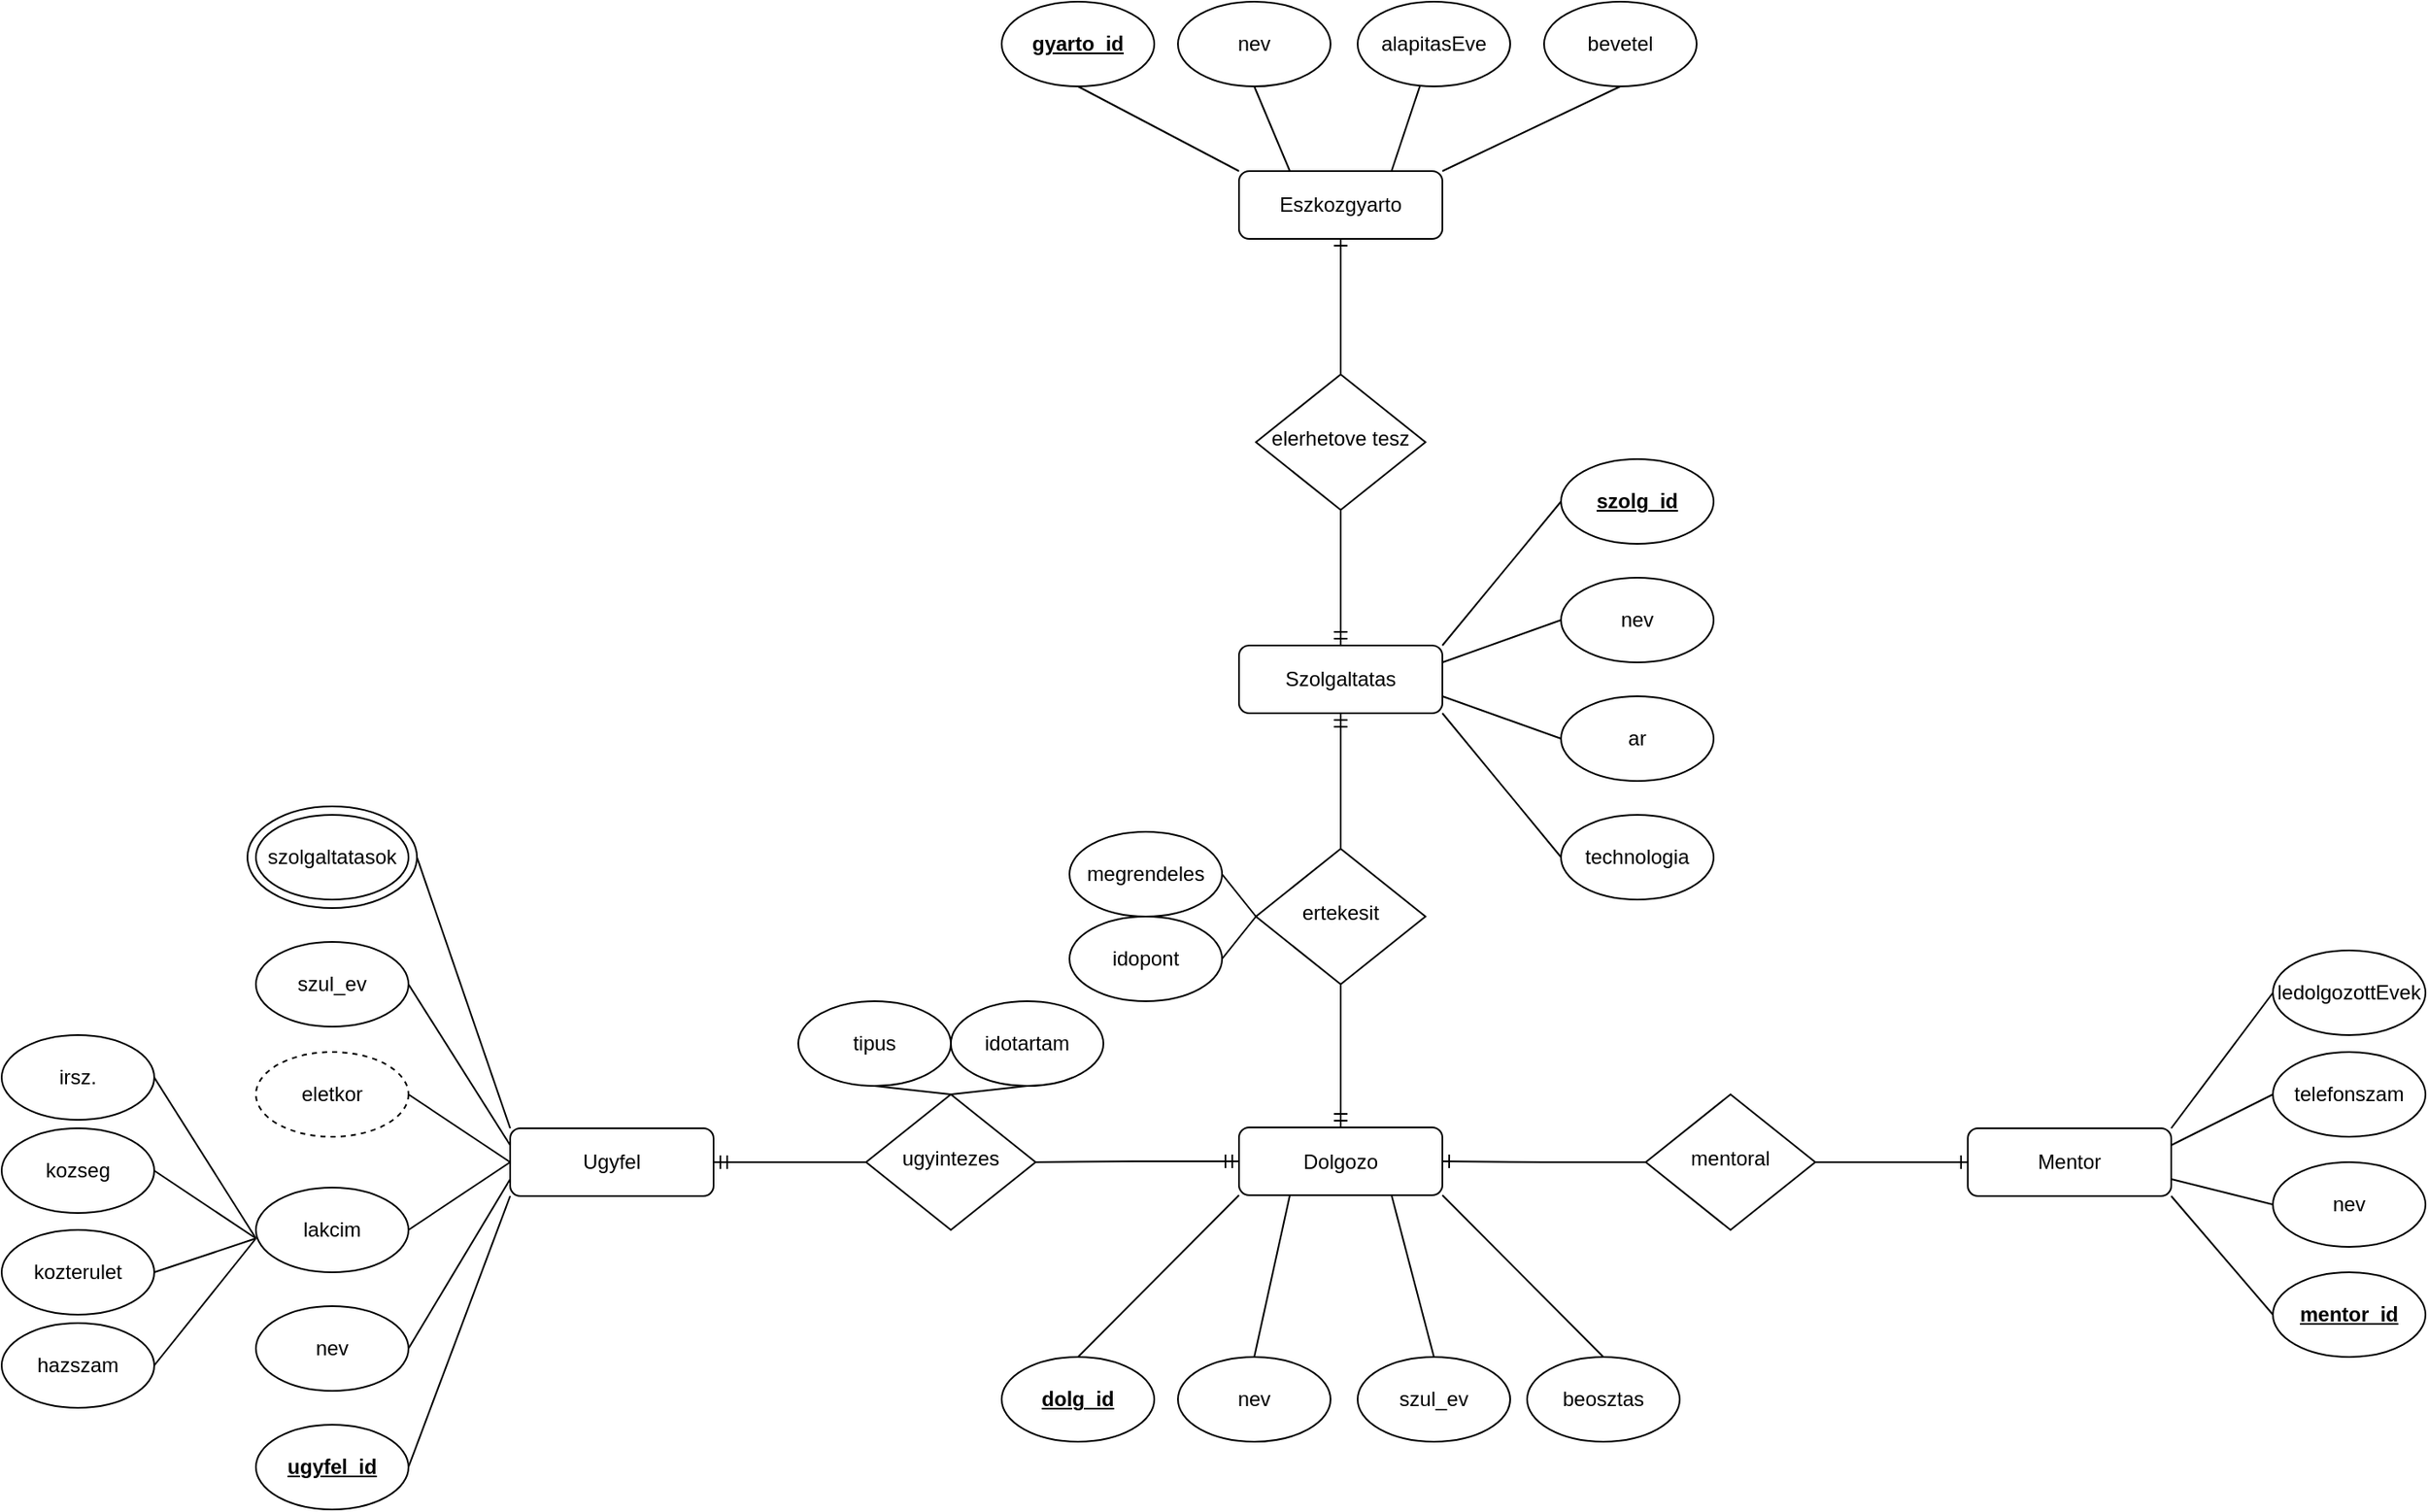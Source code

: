 <mxfile version="25.0.3">
  <diagram id="C5RBs43oDa-KdzZeNtuy" name="Page-1">
    <mxGraphModel dx="2514" dy="2054" grid="1" gridSize="10" guides="1" tooltips="1" connect="1" arrows="1" fold="1" page="1" pageScale="1" pageWidth="827" pageHeight="1169" math="0" shadow="0">
      <root>
        <mxCell id="WIyWlLk6GJQsqaUBKTNV-0" />
        <mxCell id="WIyWlLk6GJQsqaUBKTNV-1" parent="WIyWlLk6GJQsqaUBKTNV-0" />
        <mxCell id="cGArzZf6l7HYYYU6c4xr-15" style="edgeStyle=orthogonalEdgeStyle;rounded=0;orthogonalLoop=1;jettySize=auto;html=1;entryX=0.5;entryY=0;entryDx=0;entryDy=0;endArrow=ERmandOne;endFill=0;" edge="1" parent="WIyWlLk6GJQsqaUBKTNV-1" source="WIyWlLk6GJQsqaUBKTNV-6" target="cGArzZf6l7HYYYU6c4xr-0">
          <mxGeometry relative="1" as="geometry" />
        </mxCell>
        <mxCell id="WIyWlLk6GJQsqaUBKTNV-6" value="elerhetove tesz" style="rhombus;whiteSpace=wrap;html=1;shadow=0;fontFamily=Helvetica;fontSize=12;align=center;strokeWidth=1;spacing=6;spacingTop=-4;" parent="WIyWlLk6GJQsqaUBKTNV-1" vertex="1">
          <mxGeometry x="370" y="120" width="100" height="80" as="geometry" />
        </mxCell>
        <mxCell id="cGArzZf6l7HYYYU6c4xr-14" style="edgeStyle=orthogonalEdgeStyle;rounded=0;orthogonalLoop=1;jettySize=auto;html=1;entryX=0.5;entryY=0;entryDx=0;entryDy=0;startArrow=ERone;startFill=0;endArrow=none;endFill=0;" edge="1" parent="WIyWlLk6GJQsqaUBKTNV-1" source="WIyWlLk6GJQsqaUBKTNV-7" target="WIyWlLk6GJQsqaUBKTNV-6">
          <mxGeometry relative="1" as="geometry" />
        </mxCell>
        <mxCell id="WIyWlLk6GJQsqaUBKTNV-7" value="Eszkozgyarto" style="rounded=1;whiteSpace=wrap;html=1;fontSize=12;glass=0;strokeWidth=1;shadow=0;" parent="WIyWlLk6GJQsqaUBKTNV-1" vertex="1">
          <mxGeometry x="360" width="120" height="40" as="geometry" />
        </mxCell>
        <mxCell id="cGArzZf6l7HYYYU6c4xr-17" style="edgeStyle=orthogonalEdgeStyle;rounded=0;orthogonalLoop=1;jettySize=auto;html=1;entryX=0.5;entryY=0;entryDx=0;entryDy=0;endArrow=ERmandOne;endFill=0;" edge="1" parent="WIyWlLk6GJQsqaUBKTNV-1" source="WIyWlLk6GJQsqaUBKTNV-10" target="WIyWlLk6GJQsqaUBKTNV-11">
          <mxGeometry relative="1" as="geometry" />
        </mxCell>
        <mxCell id="WIyWlLk6GJQsqaUBKTNV-10" value="ertekesit" style="rhombus;whiteSpace=wrap;html=1;shadow=0;fontFamily=Helvetica;fontSize=12;align=center;strokeWidth=1;spacing=6;spacingTop=-4;" parent="WIyWlLk6GJQsqaUBKTNV-1" vertex="1">
          <mxGeometry x="370" y="400" width="100" height="80" as="geometry" />
        </mxCell>
        <mxCell id="cGArzZf6l7HYYYU6c4xr-18" style="edgeStyle=orthogonalEdgeStyle;rounded=0;orthogonalLoop=1;jettySize=auto;html=1;entryX=1;entryY=0.5;entryDx=0;entryDy=0;endArrow=ERone;endFill=0;exitX=0;exitY=0.5;exitDx=0;exitDy=0;" edge="1" parent="WIyWlLk6GJQsqaUBKTNV-1" source="cGArzZf6l7HYYYU6c4xr-2" target="WIyWlLk6GJQsqaUBKTNV-11">
          <mxGeometry relative="1" as="geometry">
            <mxPoint x="510" y="510" as="sourcePoint" />
            <mxPoint x="600" y="510.5" as="targetPoint" />
          </mxGeometry>
        </mxCell>
        <mxCell id="cGArzZf6l7HYYYU6c4xr-22" style="edgeStyle=orthogonalEdgeStyle;rounded=0;orthogonalLoop=1;jettySize=auto;html=1;entryX=1;entryY=0.5;entryDx=0;entryDy=0;endArrow=none;endFill=0;startArrow=ERmandOne;startFill=0;" edge="1" parent="WIyWlLk6GJQsqaUBKTNV-1" source="WIyWlLk6GJQsqaUBKTNV-11" target="cGArzZf6l7HYYYU6c4xr-3">
          <mxGeometry relative="1" as="geometry" />
        </mxCell>
        <mxCell id="WIyWlLk6GJQsqaUBKTNV-11" value="Dolgozo" style="rounded=1;whiteSpace=wrap;html=1;fontSize=12;glass=0;strokeWidth=1;shadow=0;" parent="WIyWlLk6GJQsqaUBKTNV-1" vertex="1">
          <mxGeometry x="360" y="564.5" width="120" height="40" as="geometry" />
        </mxCell>
        <mxCell id="WIyWlLk6GJQsqaUBKTNV-12" value="Mentor" style="rounded=1;whiteSpace=wrap;html=1;fontSize=12;glass=0;strokeWidth=1;shadow=0;" parent="WIyWlLk6GJQsqaUBKTNV-1" vertex="1">
          <mxGeometry x="790" y="565" width="120" height="40" as="geometry" />
        </mxCell>
        <mxCell id="cGArzZf6l7HYYYU6c4xr-16" style="edgeStyle=orthogonalEdgeStyle;rounded=0;orthogonalLoop=1;jettySize=auto;html=1;entryX=0.5;entryY=0;entryDx=0;entryDy=0;endArrow=none;endFill=0;startArrow=ERmandOne;startFill=0;" edge="1" parent="WIyWlLk6GJQsqaUBKTNV-1" source="cGArzZf6l7HYYYU6c4xr-0" target="WIyWlLk6GJQsqaUBKTNV-10">
          <mxGeometry relative="1" as="geometry" />
        </mxCell>
        <mxCell id="cGArzZf6l7HYYYU6c4xr-28" style="rounded=0;orthogonalLoop=1;jettySize=auto;html=1;exitX=1;exitY=0;exitDx=0;exitDy=0;entryX=0;entryY=0.5;entryDx=0;entryDy=0;endArrow=none;endFill=0;" edge="1" parent="WIyWlLk6GJQsqaUBKTNV-1" source="cGArzZf6l7HYYYU6c4xr-0" target="cGArzZf6l7HYYYU6c4xr-24">
          <mxGeometry relative="1" as="geometry" />
        </mxCell>
        <mxCell id="cGArzZf6l7HYYYU6c4xr-29" style="rounded=0;orthogonalLoop=1;jettySize=auto;html=1;exitX=1;exitY=1;exitDx=0;exitDy=0;entryX=0;entryY=0.5;entryDx=0;entryDy=0;endArrow=none;endFill=0;" edge="1" parent="WIyWlLk6GJQsqaUBKTNV-1" source="cGArzZf6l7HYYYU6c4xr-0" target="cGArzZf6l7HYYYU6c4xr-26">
          <mxGeometry relative="1" as="geometry" />
        </mxCell>
        <mxCell id="cGArzZf6l7HYYYU6c4xr-0" value="Szolgaltatas" style="rounded=1;whiteSpace=wrap;html=1;fontSize=12;glass=0;strokeWidth=1;shadow=0;" vertex="1" parent="WIyWlLk6GJQsqaUBKTNV-1">
          <mxGeometry x="360" y="280" width="120" height="40" as="geometry" />
        </mxCell>
        <mxCell id="cGArzZf6l7HYYYU6c4xr-1" value="Ugyfel" style="rounded=1;whiteSpace=wrap;html=1;fontSize=12;glass=0;strokeWidth=1;shadow=0;" vertex="1" parent="WIyWlLk6GJQsqaUBKTNV-1">
          <mxGeometry x="-70" y="565" width="120" height="40" as="geometry" />
        </mxCell>
        <mxCell id="cGArzZf6l7HYYYU6c4xr-19" style="edgeStyle=orthogonalEdgeStyle;rounded=0;orthogonalLoop=1;jettySize=auto;html=1;entryX=0;entryY=0.5;entryDx=0;entryDy=0;endArrow=ERone;endFill=0;" edge="1" parent="WIyWlLk6GJQsqaUBKTNV-1" source="cGArzZf6l7HYYYU6c4xr-2" target="WIyWlLk6GJQsqaUBKTNV-12">
          <mxGeometry relative="1" as="geometry" />
        </mxCell>
        <mxCell id="cGArzZf6l7HYYYU6c4xr-2" value="mentoral" style="rhombus;whiteSpace=wrap;html=1;shadow=0;fontFamily=Helvetica;fontSize=12;align=center;strokeWidth=1;spacing=6;spacingTop=-4;" vertex="1" parent="WIyWlLk6GJQsqaUBKTNV-1">
          <mxGeometry x="600" y="545" width="100" height="80" as="geometry" />
        </mxCell>
        <mxCell id="cGArzZf6l7HYYYU6c4xr-23" style="edgeStyle=orthogonalEdgeStyle;rounded=0;orthogonalLoop=1;jettySize=auto;html=1;entryX=1;entryY=0.5;entryDx=0;entryDy=0;endArrow=ERmandOne;endFill=0;" edge="1" parent="WIyWlLk6GJQsqaUBKTNV-1" source="cGArzZf6l7HYYYU6c4xr-3" target="cGArzZf6l7HYYYU6c4xr-1">
          <mxGeometry relative="1" as="geometry" />
        </mxCell>
        <mxCell id="cGArzZf6l7HYYYU6c4xr-3" value="ugyintezes" style="rhombus;whiteSpace=wrap;html=1;shadow=0;fontFamily=Helvetica;fontSize=12;align=center;strokeWidth=1;spacing=6;spacingTop=-4;" vertex="1" parent="WIyWlLk6GJQsqaUBKTNV-1">
          <mxGeometry x="140" y="545" width="100" height="80" as="geometry" />
        </mxCell>
        <mxCell id="cGArzZf6l7HYYYU6c4xr-11" style="rounded=0;orthogonalLoop=1;jettySize=auto;html=1;exitX=0.5;exitY=1;exitDx=0;exitDy=0;entryX=0.25;entryY=0;entryDx=0;entryDy=0;endArrow=none;endFill=0;" edge="1" parent="WIyWlLk6GJQsqaUBKTNV-1" source="cGArzZf6l7HYYYU6c4xr-4" target="WIyWlLk6GJQsqaUBKTNV-7">
          <mxGeometry relative="1" as="geometry" />
        </mxCell>
        <mxCell id="cGArzZf6l7HYYYU6c4xr-4" value="nev" style="ellipse;whiteSpace=wrap;html=1;" vertex="1" parent="WIyWlLk6GJQsqaUBKTNV-1">
          <mxGeometry x="324" y="-100" width="90" height="50" as="geometry" />
        </mxCell>
        <mxCell id="cGArzZf6l7HYYYU6c4xr-12" style="rounded=0;orthogonalLoop=1;jettySize=auto;html=1;entryX=0.75;entryY=0;entryDx=0;entryDy=0;endArrow=none;endFill=0;" edge="1" parent="WIyWlLk6GJQsqaUBKTNV-1" source="cGArzZf6l7HYYYU6c4xr-5" target="WIyWlLk6GJQsqaUBKTNV-7">
          <mxGeometry relative="1" as="geometry" />
        </mxCell>
        <mxCell id="cGArzZf6l7HYYYU6c4xr-5" value="alapitasEve" style="ellipse;whiteSpace=wrap;html=1;" vertex="1" parent="WIyWlLk6GJQsqaUBKTNV-1">
          <mxGeometry x="430" y="-100" width="90" height="50" as="geometry" />
        </mxCell>
        <mxCell id="cGArzZf6l7HYYYU6c4xr-6" value="bevetel" style="ellipse;whiteSpace=wrap;html=1;" vertex="1" parent="WIyWlLk6GJQsqaUBKTNV-1">
          <mxGeometry x="540" y="-100" width="90" height="50" as="geometry" />
        </mxCell>
        <mxCell id="cGArzZf6l7HYYYU6c4xr-10" style="rounded=0;orthogonalLoop=1;jettySize=auto;html=1;exitX=0.5;exitY=1;exitDx=0;exitDy=0;entryX=0;entryY=0;entryDx=0;entryDy=0;endArrow=none;endFill=0;" edge="1" parent="WIyWlLk6GJQsqaUBKTNV-1" source="cGArzZf6l7HYYYU6c4xr-7" target="WIyWlLk6GJQsqaUBKTNV-7">
          <mxGeometry relative="1" as="geometry" />
        </mxCell>
        <mxCell id="cGArzZf6l7HYYYU6c4xr-7" value="&lt;b&gt;&lt;u&gt;gyarto_id&lt;/u&gt;&lt;/b&gt;" style="ellipse;whiteSpace=wrap;html=1;" vertex="1" parent="WIyWlLk6GJQsqaUBKTNV-1">
          <mxGeometry x="220" y="-100" width="90" height="50" as="geometry" />
        </mxCell>
        <mxCell id="cGArzZf6l7HYYYU6c4xr-13" style="rounded=0;orthogonalLoop=1;jettySize=auto;html=1;exitX=0.5;exitY=1;exitDx=0;exitDy=0;entryX=1;entryY=0;entryDx=0;entryDy=0;endArrow=none;endFill=0;" edge="1" parent="WIyWlLk6GJQsqaUBKTNV-1" source="cGArzZf6l7HYYYU6c4xr-6" target="WIyWlLk6GJQsqaUBKTNV-7">
          <mxGeometry relative="1" as="geometry" />
        </mxCell>
        <mxCell id="cGArzZf6l7HYYYU6c4xr-24" value="&lt;b&gt;&lt;u&gt;szolg_id&lt;/u&gt;&lt;/b&gt;" style="ellipse;whiteSpace=wrap;html=1;" vertex="1" parent="WIyWlLk6GJQsqaUBKTNV-1">
          <mxGeometry x="550" y="170" width="90" height="50" as="geometry" />
        </mxCell>
        <mxCell id="cGArzZf6l7HYYYU6c4xr-31" style="rounded=0;orthogonalLoop=1;jettySize=auto;html=1;entryX=1;entryY=0.25;entryDx=0;entryDy=0;endArrow=none;endFill=0;exitX=0;exitY=0.5;exitDx=0;exitDy=0;" edge="1" parent="WIyWlLk6GJQsqaUBKTNV-1" source="cGArzZf6l7HYYYU6c4xr-25" target="cGArzZf6l7HYYYU6c4xr-0">
          <mxGeometry relative="1" as="geometry" />
        </mxCell>
        <mxCell id="cGArzZf6l7HYYYU6c4xr-25" value="nev" style="ellipse;whiteSpace=wrap;html=1;" vertex="1" parent="WIyWlLk6GJQsqaUBKTNV-1">
          <mxGeometry x="550" y="240" width="90" height="50" as="geometry" />
        </mxCell>
        <mxCell id="cGArzZf6l7HYYYU6c4xr-26" value="technologia" style="ellipse;whiteSpace=wrap;html=1;" vertex="1" parent="WIyWlLk6GJQsqaUBKTNV-1">
          <mxGeometry x="550" y="380" width="90" height="50" as="geometry" />
        </mxCell>
        <mxCell id="cGArzZf6l7HYYYU6c4xr-30" style="rounded=0;orthogonalLoop=1;jettySize=auto;html=1;exitX=0;exitY=0.5;exitDx=0;exitDy=0;entryX=1;entryY=0.75;entryDx=0;entryDy=0;endArrow=none;endFill=0;" edge="1" parent="WIyWlLk6GJQsqaUBKTNV-1" source="cGArzZf6l7HYYYU6c4xr-27" target="cGArzZf6l7HYYYU6c4xr-0">
          <mxGeometry relative="1" as="geometry" />
        </mxCell>
        <mxCell id="cGArzZf6l7HYYYU6c4xr-27" value="ar" style="ellipse;whiteSpace=wrap;html=1;" vertex="1" parent="WIyWlLk6GJQsqaUBKTNV-1">
          <mxGeometry x="550" y="310" width="90" height="50" as="geometry" />
        </mxCell>
        <mxCell id="cGArzZf6l7HYYYU6c4xr-39" style="rounded=0;orthogonalLoop=1;jettySize=auto;html=1;entryX=1;entryY=0.25;entryDx=0;entryDy=0;endArrow=none;endFill=0;exitX=0;exitY=0.5;exitDx=0;exitDy=0;" edge="1" parent="WIyWlLk6GJQsqaUBKTNV-1" source="cGArzZf6l7HYYYU6c4xr-32" target="WIyWlLk6GJQsqaUBKTNV-12">
          <mxGeometry relative="1" as="geometry" />
        </mxCell>
        <mxCell id="cGArzZf6l7HYYYU6c4xr-32" value="telefonszam" style="ellipse;whiteSpace=wrap;html=1;" vertex="1" parent="WIyWlLk6GJQsqaUBKTNV-1">
          <mxGeometry x="970" y="520" width="90" height="50" as="geometry" />
        </mxCell>
        <mxCell id="cGArzZf6l7HYYYU6c4xr-38" style="rounded=0;orthogonalLoop=1;jettySize=auto;html=1;entryX=1;entryY=0.75;entryDx=0;entryDy=0;endArrow=none;endFill=0;exitX=0;exitY=0.5;exitDx=0;exitDy=0;" edge="1" parent="WIyWlLk6GJQsqaUBKTNV-1" source="cGArzZf6l7HYYYU6c4xr-33" target="WIyWlLk6GJQsqaUBKTNV-12">
          <mxGeometry relative="1" as="geometry" />
        </mxCell>
        <mxCell id="cGArzZf6l7HYYYU6c4xr-33" value="nev" style="ellipse;whiteSpace=wrap;html=1;" vertex="1" parent="WIyWlLk6GJQsqaUBKTNV-1">
          <mxGeometry x="970" y="585" width="90" height="50" as="geometry" />
        </mxCell>
        <mxCell id="cGArzZf6l7HYYYU6c4xr-36" style="rounded=0;orthogonalLoop=1;jettySize=auto;html=1;entryX=1;entryY=0;entryDx=0;entryDy=0;endArrow=none;endFill=0;exitX=0;exitY=0.5;exitDx=0;exitDy=0;" edge="1" parent="WIyWlLk6GJQsqaUBKTNV-1" source="cGArzZf6l7HYYYU6c4xr-34" target="WIyWlLk6GJQsqaUBKTNV-12">
          <mxGeometry relative="1" as="geometry" />
        </mxCell>
        <mxCell id="cGArzZf6l7HYYYU6c4xr-34" value="ledolgozottEvek" style="ellipse;whiteSpace=wrap;html=1;" vertex="1" parent="WIyWlLk6GJQsqaUBKTNV-1">
          <mxGeometry x="970" y="460" width="90" height="50" as="geometry" />
        </mxCell>
        <mxCell id="cGArzZf6l7HYYYU6c4xr-37" style="rounded=0;orthogonalLoop=1;jettySize=auto;html=1;entryX=1;entryY=1;entryDx=0;entryDy=0;endArrow=none;endFill=0;exitX=0;exitY=0.5;exitDx=0;exitDy=0;" edge="1" parent="WIyWlLk6GJQsqaUBKTNV-1" source="cGArzZf6l7HYYYU6c4xr-35" target="WIyWlLk6GJQsqaUBKTNV-12">
          <mxGeometry relative="1" as="geometry" />
        </mxCell>
        <mxCell id="cGArzZf6l7HYYYU6c4xr-35" value="&lt;u&gt;&lt;b&gt;mentor_id&lt;/b&gt;&lt;/u&gt;" style="ellipse;whiteSpace=wrap;html=1;" vertex="1" parent="WIyWlLk6GJQsqaUBKTNV-1">
          <mxGeometry x="970" y="650" width="90" height="50" as="geometry" />
        </mxCell>
        <mxCell id="cGArzZf6l7HYYYU6c4xr-46" style="rounded=0;orthogonalLoop=1;jettySize=auto;html=1;exitX=0.5;exitY=0;exitDx=0;exitDy=0;entryX=0.25;entryY=1;entryDx=0;entryDy=0;endArrow=none;endFill=0;" edge="1" parent="WIyWlLk6GJQsqaUBKTNV-1" source="cGArzZf6l7HYYYU6c4xr-41" target="WIyWlLk6GJQsqaUBKTNV-11">
          <mxGeometry relative="1" as="geometry" />
        </mxCell>
        <mxCell id="cGArzZf6l7HYYYU6c4xr-41" value="nev" style="ellipse;whiteSpace=wrap;html=1;" vertex="1" parent="WIyWlLk6GJQsqaUBKTNV-1">
          <mxGeometry x="324" y="700" width="90" height="50" as="geometry" />
        </mxCell>
        <mxCell id="cGArzZf6l7HYYYU6c4xr-47" style="rounded=0;orthogonalLoop=1;jettySize=auto;html=1;exitX=0.5;exitY=0;exitDx=0;exitDy=0;entryX=0.75;entryY=1;entryDx=0;entryDy=0;endArrow=none;endFill=0;" edge="1" parent="WIyWlLk6GJQsqaUBKTNV-1" source="cGArzZf6l7HYYYU6c4xr-42" target="WIyWlLk6GJQsqaUBKTNV-11">
          <mxGeometry relative="1" as="geometry" />
        </mxCell>
        <mxCell id="cGArzZf6l7HYYYU6c4xr-42" value="szul_ev" style="ellipse;whiteSpace=wrap;html=1;" vertex="1" parent="WIyWlLk6GJQsqaUBKTNV-1">
          <mxGeometry x="430" y="700" width="90" height="50" as="geometry" />
        </mxCell>
        <mxCell id="cGArzZf6l7HYYYU6c4xr-49" style="rounded=0;orthogonalLoop=1;jettySize=auto;html=1;exitX=0.5;exitY=0;exitDx=0;exitDy=0;entryX=1;entryY=1;entryDx=0;entryDy=0;endArrow=none;endFill=0;" edge="1" parent="WIyWlLk6GJQsqaUBKTNV-1" source="cGArzZf6l7HYYYU6c4xr-43" target="WIyWlLk6GJQsqaUBKTNV-11">
          <mxGeometry relative="1" as="geometry" />
        </mxCell>
        <mxCell id="cGArzZf6l7HYYYU6c4xr-43" value="beosztas" style="ellipse;whiteSpace=wrap;html=1;" vertex="1" parent="WIyWlLk6GJQsqaUBKTNV-1">
          <mxGeometry x="530" y="700" width="90" height="50" as="geometry" />
        </mxCell>
        <mxCell id="cGArzZf6l7HYYYU6c4xr-45" style="rounded=0;orthogonalLoop=1;jettySize=auto;html=1;exitX=0.5;exitY=0;exitDx=0;exitDy=0;entryX=0;entryY=1;entryDx=0;entryDy=0;endArrow=none;endFill=0;" edge="1" parent="WIyWlLk6GJQsqaUBKTNV-1" source="cGArzZf6l7HYYYU6c4xr-44" target="WIyWlLk6GJQsqaUBKTNV-11">
          <mxGeometry relative="1" as="geometry" />
        </mxCell>
        <mxCell id="cGArzZf6l7HYYYU6c4xr-44" value="&lt;b&gt;&lt;u&gt;dolg_id&lt;/u&gt;&lt;/b&gt;" style="ellipse;whiteSpace=wrap;html=1;" vertex="1" parent="WIyWlLk6GJQsqaUBKTNV-1">
          <mxGeometry x="220" y="700" width="90" height="50" as="geometry" />
        </mxCell>
        <mxCell id="cGArzZf6l7HYYYU6c4xr-68" style="rounded=0;orthogonalLoop=1;jettySize=auto;html=1;entryX=0;entryY=0.5;entryDx=0;entryDy=0;endArrow=none;endFill=0;exitX=1;exitY=0.5;exitDx=0;exitDy=0;" edge="1" parent="WIyWlLk6GJQsqaUBKTNV-1" source="cGArzZf6l7HYYYU6c4xr-50" target="cGArzZf6l7HYYYU6c4xr-1">
          <mxGeometry relative="1" as="geometry" />
        </mxCell>
        <mxCell id="cGArzZf6l7HYYYU6c4xr-50" value="eletkor" style="ellipse;whiteSpace=wrap;html=1;dashed=1;" vertex="1" parent="WIyWlLk6GJQsqaUBKTNV-1">
          <mxGeometry x="-220" y="520" width="90" height="50" as="geometry" />
        </mxCell>
        <mxCell id="cGArzZf6l7HYYYU6c4xr-69" style="rounded=0;orthogonalLoop=1;jettySize=auto;html=1;entryX=0;entryY=0.5;entryDx=0;entryDy=0;exitX=1;exitY=0.5;exitDx=0;exitDy=0;endArrow=none;endFill=0;" edge="1" parent="WIyWlLk6GJQsqaUBKTNV-1" source="cGArzZf6l7HYYYU6c4xr-51" target="cGArzZf6l7HYYYU6c4xr-1">
          <mxGeometry relative="1" as="geometry" />
        </mxCell>
        <mxCell id="cGArzZf6l7HYYYU6c4xr-51" value="lakcim" style="ellipse;whiteSpace=wrap;html=1;" vertex="1" parent="WIyWlLk6GJQsqaUBKTNV-1">
          <mxGeometry x="-220" y="600" width="90" height="50" as="geometry" />
        </mxCell>
        <mxCell id="cGArzZf6l7HYYYU6c4xr-66" style="rounded=0;orthogonalLoop=1;jettySize=auto;html=1;exitX=1;exitY=0.5;exitDx=0;exitDy=0;entryX=0;entryY=0.75;entryDx=0;entryDy=0;endArrow=none;endFill=0;" edge="1" parent="WIyWlLk6GJQsqaUBKTNV-1" source="cGArzZf6l7HYYYU6c4xr-52" target="cGArzZf6l7HYYYU6c4xr-1">
          <mxGeometry relative="1" as="geometry" />
        </mxCell>
        <mxCell id="cGArzZf6l7HYYYU6c4xr-52" value="nev" style="ellipse;whiteSpace=wrap;html=1;" vertex="1" parent="WIyWlLk6GJQsqaUBKTNV-1">
          <mxGeometry x="-220" y="670" width="90" height="50" as="geometry" />
        </mxCell>
        <mxCell id="cGArzZf6l7HYYYU6c4xr-65" style="rounded=0;orthogonalLoop=1;jettySize=auto;html=1;entryX=0;entryY=1;entryDx=0;entryDy=0;endArrow=none;endFill=0;exitX=1;exitY=0.5;exitDx=0;exitDy=0;" edge="1" parent="WIyWlLk6GJQsqaUBKTNV-1" source="cGArzZf6l7HYYYU6c4xr-53" target="cGArzZf6l7HYYYU6c4xr-1">
          <mxGeometry relative="1" as="geometry" />
        </mxCell>
        <mxCell id="cGArzZf6l7HYYYU6c4xr-53" value="&lt;b&gt;&lt;u&gt;ugyfel_id&lt;/u&gt;&lt;/b&gt;" style="ellipse;whiteSpace=wrap;html=1;" vertex="1" parent="WIyWlLk6GJQsqaUBKTNV-1">
          <mxGeometry x="-220" y="740" width="90" height="50" as="geometry" />
        </mxCell>
        <mxCell id="cGArzZf6l7HYYYU6c4xr-67" style="rounded=0;orthogonalLoop=1;jettySize=auto;html=1;exitX=1;exitY=0.5;exitDx=0;exitDy=0;entryX=0;entryY=0.25;entryDx=0;entryDy=0;endArrow=none;endFill=0;" edge="1" parent="WIyWlLk6GJQsqaUBKTNV-1" source="cGArzZf6l7HYYYU6c4xr-54" target="cGArzZf6l7HYYYU6c4xr-1">
          <mxGeometry relative="1" as="geometry" />
        </mxCell>
        <mxCell id="cGArzZf6l7HYYYU6c4xr-54" value="szul_ev" style="ellipse;whiteSpace=wrap;html=1;" vertex="1" parent="WIyWlLk6GJQsqaUBKTNV-1">
          <mxGeometry x="-220" y="455" width="90" height="50" as="geometry" />
        </mxCell>
        <mxCell id="cGArzZf6l7HYYYU6c4xr-64" style="rounded=0;orthogonalLoop=1;jettySize=auto;html=1;entryX=0;entryY=0;entryDx=0;entryDy=0;endArrow=none;endFill=0;exitX=1;exitY=0.5;exitDx=0;exitDy=0;" edge="1" parent="WIyWlLk6GJQsqaUBKTNV-1" source="cGArzZf6l7HYYYU6c4xr-70" target="cGArzZf6l7HYYYU6c4xr-1">
          <mxGeometry relative="1" as="geometry">
            <mxPoint x="-100" y="395" as="sourcePoint" />
          </mxGeometry>
        </mxCell>
        <mxCell id="cGArzZf6l7HYYYU6c4xr-61" style="rounded=0;orthogonalLoop=1;jettySize=auto;html=1;entryX=0;entryY=0.5;entryDx=0;entryDy=0;endArrow=none;endFill=0;" edge="1" parent="WIyWlLk6GJQsqaUBKTNV-1">
          <mxGeometry relative="1" as="geometry">
            <mxPoint x="-220" y="630" as="targetPoint" />
            <mxPoint x="-280" y="590" as="sourcePoint" />
          </mxGeometry>
        </mxCell>
        <mxCell id="cGArzZf6l7HYYYU6c4xr-56" value="kozseg" style="ellipse;whiteSpace=wrap;html=1;" vertex="1" parent="WIyWlLk6GJQsqaUBKTNV-1">
          <mxGeometry x="-370" y="565" width="90" height="50" as="geometry" />
        </mxCell>
        <mxCell id="cGArzZf6l7HYYYU6c4xr-60" style="rounded=0;orthogonalLoop=1;jettySize=auto;html=1;entryX=0;entryY=0.5;entryDx=0;entryDy=0;endArrow=none;endFill=0;" edge="1" parent="WIyWlLk6GJQsqaUBKTNV-1">
          <mxGeometry relative="1" as="geometry">
            <mxPoint x="-280" y="650" as="sourcePoint" />
            <mxPoint x="-220" y="630" as="targetPoint" />
          </mxGeometry>
        </mxCell>
        <mxCell id="cGArzZf6l7HYYYU6c4xr-57" value="kozterulet" style="ellipse;whiteSpace=wrap;html=1;" vertex="1" parent="WIyWlLk6GJQsqaUBKTNV-1">
          <mxGeometry x="-370" y="625" width="90" height="50" as="geometry" />
        </mxCell>
        <mxCell id="cGArzZf6l7HYYYU6c4xr-62" style="rounded=0;orthogonalLoop=1;jettySize=auto;html=1;entryX=0;entryY=0.5;entryDx=0;entryDy=0;endArrow=none;endFill=0;exitX=1;exitY=0.5;exitDx=0;exitDy=0;" edge="1" parent="WIyWlLk6GJQsqaUBKTNV-1" source="cGArzZf6l7HYYYU6c4xr-58">
          <mxGeometry relative="1" as="geometry">
            <mxPoint x="-220" y="630" as="targetPoint" />
          </mxGeometry>
        </mxCell>
        <mxCell id="cGArzZf6l7HYYYU6c4xr-58" value="irsz." style="ellipse;whiteSpace=wrap;html=1;" vertex="1" parent="WIyWlLk6GJQsqaUBKTNV-1">
          <mxGeometry x="-370" y="510" width="90" height="50" as="geometry" />
        </mxCell>
        <mxCell id="cGArzZf6l7HYYYU6c4xr-63" style="rounded=0;orthogonalLoop=1;jettySize=auto;html=1;entryX=0;entryY=0.5;entryDx=0;entryDy=0;endArrow=none;endFill=0;exitX=1;exitY=0.5;exitDx=0;exitDy=0;" edge="1" parent="WIyWlLk6GJQsqaUBKTNV-1" source="cGArzZf6l7HYYYU6c4xr-59">
          <mxGeometry relative="1" as="geometry">
            <mxPoint x="-220" y="630" as="targetPoint" />
          </mxGeometry>
        </mxCell>
        <mxCell id="cGArzZf6l7HYYYU6c4xr-59" value="hazszam" style="ellipse;whiteSpace=wrap;html=1;" vertex="1" parent="WIyWlLk6GJQsqaUBKTNV-1">
          <mxGeometry x="-370" y="680" width="90" height="50" as="geometry" />
        </mxCell>
        <mxCell id="cGArzZf6l7HYYYU6c4xr-71" value="" style="group" vertex="1" connectable="0" parent="WIyWlLk6GJQsqaUBKTNV-1">
          <mxGeometry x="-225" y="375" width="100" height="60" as="geometry" />
        </mxCell>
        <mxCell id="cGArzZf6l7HYYYU6c4xr-70" value="" style="ellipse;whiteSpace=wrap;html=1;perimeterSpacing=0;strokeColor=default;" vertex="1" parent="cGArzZf6l7HYYYU6c4xr-71">
          <mxGeometry width="100" height="60" as="geometry" />
        </mxCell>
        <mxCell id="cGArzZf6l7HYYYU6c4xr-55" value="szolgaltatasok" style="ellipse;whiteSpace=wrap;html=1;perimeterSpacing=0;strokeColor=default;" vertex="1" parent="cGArzZf6l7HYYYU6c4xr-71">
          <mxGeometry x="5" y="5" width="90" height="50" as="geometry" />
        </mxCell>
        <mxCell id="cGArzZf6l7HYYYU6c4xr-73" style="rounded=0;orthogonalLoop=1;jettySize=auto;html=1;entryX=0;entryY=0.5;entryDx=0;entryDy=0;endArrow=none;endFill=0;exitX=1;exitY=0.5;exitDx=0;exitDy=0;" edge="1" parent="WIyWlLk6GJQsqaUBKTNV-1" source="cGArzZf6l7HYYYU6c4xr-72" target="WIyWlLk6GJQsqaUBKTNV-10">
          <mxGeometry relative="1" as="geometry" />
        </mxCell>
        <mxCell id="cGArzZf6l7HYYYU6c4xr-72" value="megrendeles" style="ellipse;whiteSpace=wrap;html=1;" vertex="1" parent="WIyWlLk6GJQsqaUBKTNV-1">
          <mxGeometry x="260" y="390" width="90" height="50" as="geometry" />
        </mxCell>
        <mxCell id="cGArzZf6l7HYYYU6c4xr-77" style="rounded=0;orthogonalLoop=1;jettySize=auto;html=1;exitX=0.5;exitY=1;exitDx=0;exitDy=0;entryX=0.5;entryY=0;entryDx=0;entryDy=0;endArrow=none;endFill=0;" edge="1" parent="WIyWlLk6GJQsqaUBKTNV-1" source="cGArzZf6l7HYYYU6c4xr-74" target="cGArzZf6l7HYYYU6c4xr-3">
          <mxGeometry relative="1" as="geometry" />
        </mxCell>
        <mxCell id="cGArzZf6l7HYYYU6c4xr-74" value="tipus" style="ellipse;whiteSpace=wrap;html=1;" vertex="1" parent="WIyWlLk6GJQsqaUBKTNV-1">
          <mxGeometry x="100" y="490" width="90" height="50" as="geometry" />
        </mxCell>
        <mxCell id="cGArzZf6l7HYYYU6c4xr-76" style="rounded=0;orthogonalLoop=1;jettySize=auto;html=1;exitX=1;exitY=0.5;exitDx=0;exitDy=0;entryX=0;entryY=0.5;entryDx=0;entryDy=0;endArrow=none;endFill=0;" edge="1" parent="WIyWlLk6GJQsqaUBKTNV-1" source="cGArzZf6l7HYYYU6c4xr-75" target="WIyWlLk6GJQsqaUBKTNV-10">
          <mxGeometry relative="1" as="geometry" />
        </mxCell>
        <mxCell id="cGArzZf6l7HYYYU6c4xr-75" value="idopont" style="ellipse;whiteSpace=wrap;html=1;" vertex="1" parent="WIyWlLk6GJQsqaUBKTNV-1">
          <mxGeometry x="260" y="440" width="90" height="50" as="geometry" />
        </mxCell>
        <mxCell id="cGArzZf6l7HYYYU6c4xr-79" value="" style="rounded=0;orthogonalLoop=1;jettySize=auto;html=1;endArrow=none;endFill=0;entryX=0.5;entryY=0;entryDx=0;entryDy=0;exitX=0.5;exitY=1;exitDx=0;exitDy=0;" edge="1" parent="WIyWlLk6GJQsqaUBKTNV-1" source="cGArzZf6l7HYYYU6c4xr-78" target="cGArzZf6l7HYYYU6c4xr-3">
          <mxGeometry relative="1" as="geometry" />
        </mxCell>
        <mxCell id="cGArzZf6l7HYYYU6c4xr-78" value="idotartam" style="ellipse;whiteSpace=wrap;html=1;" vertex="1" parent="WIyWlLk6GJQsqaUBKTNV-1">
          <mxGeometry x="190" y="490" width="90" height="50" as="geometry" />
        </mxCell>
      </root>
    </mxGraphModel>
  </diagram>
</mxfile>
